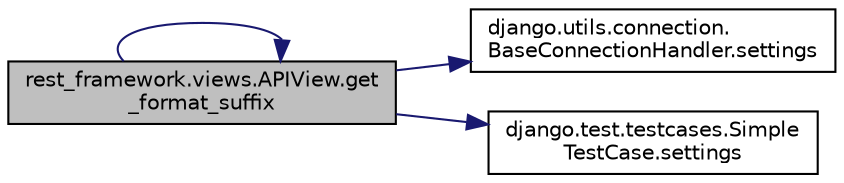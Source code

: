 digraph "rest_framework.views.APIView.get_format_suffix"
{
 // LATEX_PDF_SIZE
  edge [fontname="Helvetica",fontsize="10",labelfontname="Helvetica",labelfontsize="10"];
  node [fontname="Helvetica",fontsize="10",shape=record];
  rankdir="LR";
  Node1 [label="rest_framework.views.APIView.get\l_format_suffix",height=0.2,width=0.4,color="black", fillcolor="grey75", style="filled", fontcolor="black",tooltip=" "];
  Node1 -> Node1 [color="midnightblue",fontsize="10",style="solid",fontname="Helvetica"];
  Node1 -> Node2 [color="midnightblue",fontsize="10",style="solid",fontname="Helvetica"];
  Node2 [label="django.utils.connection.\lBaseConnectionHandler.settings",height=0.2,width=0.4,color="black", fillcolor="white", style="filled",URL="$df/db2/classdjango_1_1utils_1_1connection_1_1_base_connection_handler.html#a874fcb3a295eb79e87de6d25bd9dedf5",tooltip=" "];
  Node1 -> Node3 [color="midnightblue",fontsize="10",style="solid",fontname="Helvetica"];
  Node3 [label="django.test.testcases.Simple\lTestCase.settings",height=0.2,width=0.4,color="black", fillcolor="white", style="filled",URL="$d4/d6b/classdjango_1_1test_1_1testcases_1_1_simple_test_case.html#a95b8d3e7e052a1bd12bfda21cc6ad4b0",tooltip=" "];
}
